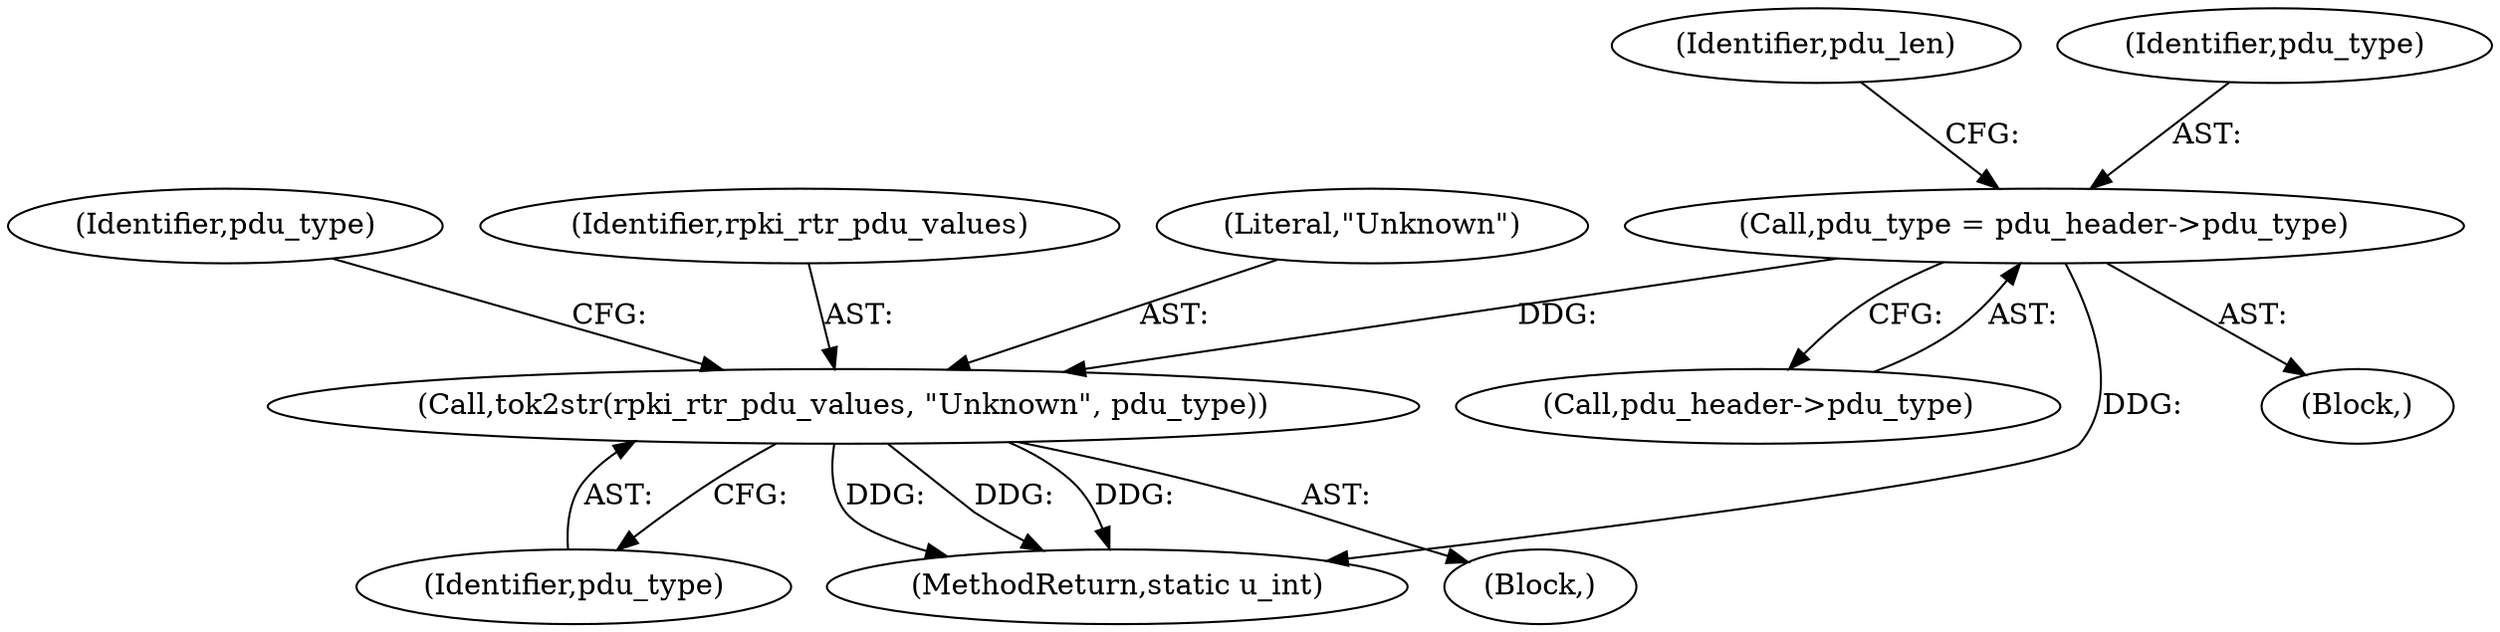 digraph "0_tcpdump_83c64fce3a5226b080e535f5131a8a318f30e79b@pointer" {
"1000171" [label="(Call,pdu_type = pdu_header->pdu_type)"];
"1000198" [label="(Call,tok2str(rpki_rtr_pdu_values, \"Unknown\", pdu_type))"];
"1000122" [label="(Block,)"];
"1000198" [label="(Call,tok2str(rpki_rtr_pdu_values, \"Unknown\", pdu_type))"];
"1000201" [label="(Identifier,pdu_type)"];
"1000203" [label="(Identifier,pdu_type)"];
"1000177" [label="(Identifier,pdu_len)"];
"1000612" [label="(MethodReturn,static u_int)"];
"1000199" [label="(Identifier,rpki_rtr_pdu_values)"];
"1000171" [label="(Call,pdu_type = pdu_header->pdu_type)"];
"1000173" [label="(Call,pdu_header->pdu_type)"];
"1000200" [label="(Literal,\"Unknown\")"];
"1000197" [label="(Block,)"];
"1000172" [label="(Identifier,pdu_type)"];
"1000171" -> "1000122"  [label="AST: "];
"1000171" -> "1000173"  [label="CFG: "];
"1000172" -> "1000171"  [label="AST: "];
"1000173" -> "1000171"  [label="AST: "];
"1000177" -> "1000171"  [label="CFG: "];
"1000171" -> "1000612"  [label="DDG: "];
"1000171" -> "1000198"  [label="DDG: "];
"1000198" -> "1000197"  [label="AST: "];
"1000198" -> "1000201"  [label="CFG: "];
"1000199" -> "1000198"  [label="AST: "];
"1000200" -> "1000198"  [label="AST: "];
"1000201" -> "1000198"  [label="AST: "];
"1000203" -> "1000198"  [label="CFG: "];
"1000198" -> "1000612"  [label="DDG: "];
"1000198" -> "1000612"  [label="DDG: "];
"1000198" -> "1000612"  [label="DDG: "];
}
